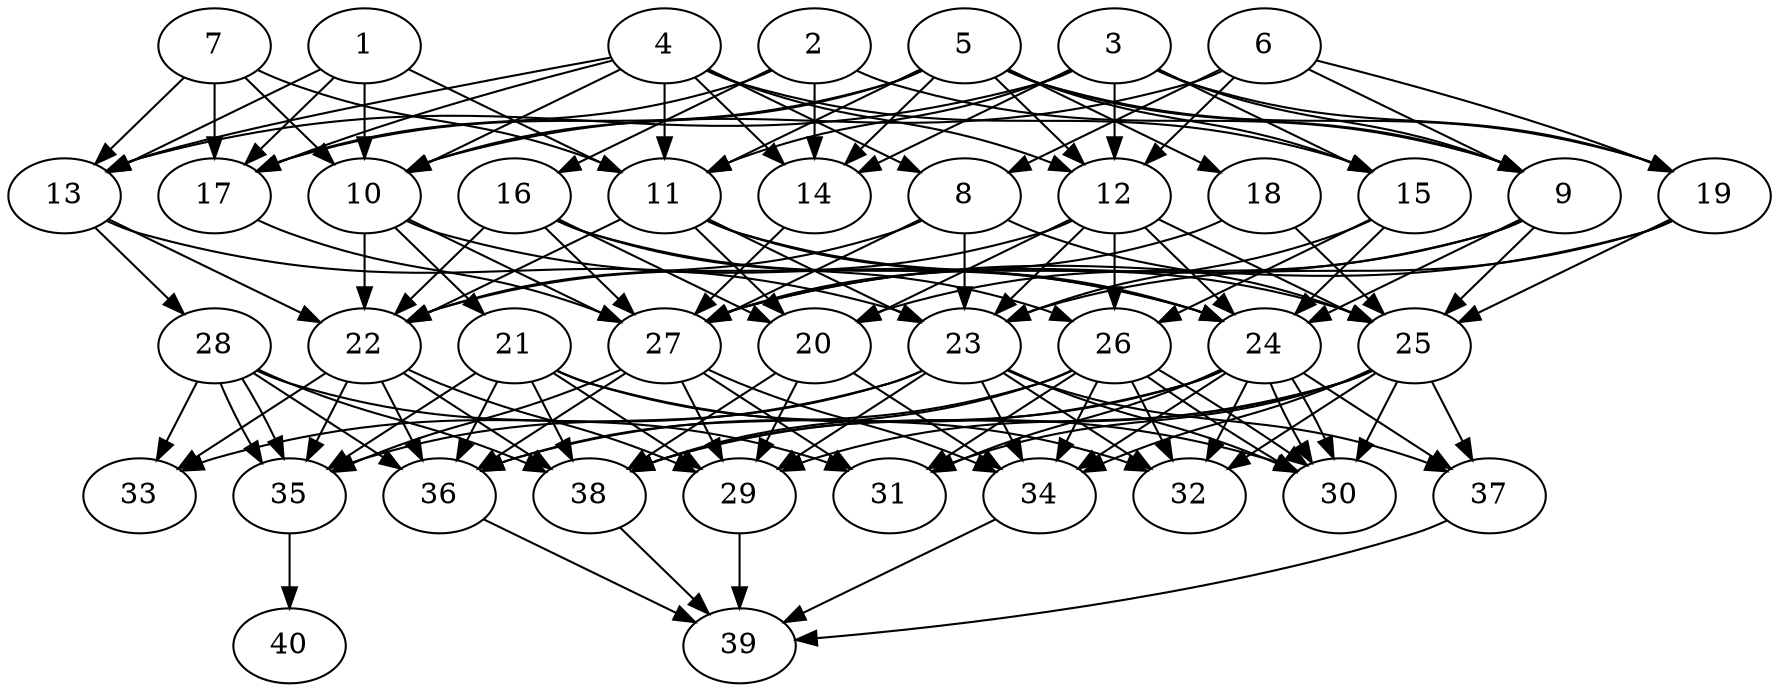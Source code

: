 // DAG automatically generated by daggen at Tue Aug  6 16:28:35 2019
// ./daggen --dot -n 40 --ccr 0.4 --fat 0.6 --regular 0.5 --density 0.7 --mindata 5242880 --maxdata 52428800 
digraph G {
  1 [size="60167680", alpha="0.07", expect_size="24067072"] 
  1 -> 10 [size ="24067072"]
  1 -> 11 [size ="24067072"]
  1 -> 13 [size ="24067072"]
  1 -> 17 [size ="24067072"]
  2 [size="129832960", alpha="0.20", expect_size="51933184"] 
  2 -> 9 [size ="51933184"]
  2 -> 14 [size ="51933184"]
  2 -> 16 [size ="51933184"]
  2 -> 17 [size ="51933184"]
  3 [size="116426240", alpha="0.20", expect_size="46570496"] 
  3 -> 9 [size ="46570496"]
  3 -> 11 [size ="46570496"]
  3 -> 12 [size ="46570496"]
  3 -> 13 [size ="46570496"]
  3 -> 14 [size ="46570496"]
  3 -> 15 [size ="46570496"]
  3 -> 19 [size ="46570496"]
  4 [size="13498880", alpha="0.09", expect_size="5399552"] 
  4 -> 8 [size ="5399552"]
  4 -> 10 [size ="5399552"]
  4 -> 11 [size ="5399552"]
  4 -> 12 [size ="5399552"]
  4 -> 13 [size ="5399552"]
  4 -> 14 [size ="5399552"]
  4 -> 15 [size ="5399552"]
  4 -> 17 [size ="5399552"]
  5 [size="38169600", alpha="0.03", expect_size="15267840"] 
  5 -> 9 [size ="15267840"]
  5 -> 10 [size ="15267840"]
  5 -> 11 [size ="15267840"]
  5 -> 12 [size ="15267840"]
  5 -> 14 [size ="15267840"]
  5 -> 15 [size ="15267840"]
  5 -> 17 [size ="15267840"]
  5 -> 18 [size ="15267840"]
  5 -> 19 [size ="15267840"]
  6 [size="80197120", alpha="0.06", expect_size="32078848"] 
  6 -> 8 [size ="32078848"]
  6 -> 9 [size ="32078848"]
  6 -> 10 [size ="32078848"]
  6 -> 12 [size ="32078848"]
  6 -> 19 [size ="32078848"]
  7 [size="65830400", alpha="0.13", expect_size="26332160"] 
  7 -> 10 [size ="26332160"]
  7 -> 11 [size ="26332160"]
  7 -> 13 [size ="26332160"]
  7 -> 17 [size ="26332160"]
  8 [size="86602240", alpha="0.13", expect_size="34640896"] 
  8 -> 22 [size ="34640896"]
  8 -> 23 [size ="34640896"]
  8 -> 25 [size ="34640896"]
  8 -> 27 [size ="34640896"]
  9 [size="65809920", alpha="0.20", expect_size="26323968"] 
  9 -> 20 [size ="26323968"]
  9 -> 24 [size ="26323968"]
  9 -> 25 [size ="26323968"]
  9 -> 27 [size ="26323968"]
  10 [size="58350080", alpha="0.14", expect_size="23340032"] 
  10 -> 21 [size ="23340032"]
  10 -> 22 [size ="23340032"]
  10 -> 24 [size ="23340032"]
  10 -> 27 [size ="23340032"]
  11 [size="34255360", alpha="0.08", expect_size="13702144"] 
  11 -> 20 [size ="13702144"]
  11 -> 22 [size ="13702144"]
  11 -> 23 [size ="13702144"]
  11 -> 24 [size ="13702144"]
  11 -> 25 [size ="13702144"]
  12 [size="77803520", alpha="0.19", expect_size="31121408"] 
  12 -> 20 [size ="31121408"]
  12 -> 22 [size ="31121408"]
  12 -> 23 [size ="31121408"]
  12 -> 24 [size ="31121408"]
  12 -> 25 [size ="31121408"]
  12 -> 26 [size ="31121408"]
  13 [size="75033600", alpha="0.17", expect_size="30013440"] 
  13 -> 22 [size ="30013440"]
  13 -> 23 [size ="30013440"]
  13 -> 28 [size ="30013440"]
  14 [size="72112640", alpha="0.03", expect_size="28845056"] 
  14 -> 27 [size ="28845056"]
  15 [size="127244800", alpha="0.12", expect_size="50897920"] 
  15 -> 23 [size ="50897920"]
  15 -> 24 [size ="50897920"]
  15 -> 26 [size ="50897920"]
  16 [size="26076160", alpha="0.20", expect_size="10430464"] 
  16 -> 20 [size ="10430464"]
  16 -> 22 [size ="10430464"]
  16 -> 24 [size ="10430464"]
  16 -> 26 [size ="10430464"]
  16 -> 27 [size ="10430464"]
  17 [size="59868160", alpha="0.17", expect_size="23947264"] 
  17 -> 27 [size ="23947264"]
  18 [size="19427840", alpha="0.10", expect_size="7771136"] 
  18 -> 25 [size ="7771136"]
  18 -> 27 [size ="7771136"]
  19 [size="98191360", alpha="0.08", expect_size="39276544"] 
  19 -> 23 [size ="39276544"]
  19 -> 25 [size ="39276544"]
  19 -> 27 [size ="39276544"]
  20 [size="97448960", alpha="0.18", expect_size="38979584"] 
  20 -> 29 [size ="38979584"]
  20 -> 34 [size ="38979584"]
  20 -> 38 [size ="38979584"]
  21 [size="61980160", alpha="0.16", expect_size="24792064"] 
  21 -> 29 [size ="24792064"]
  21 -> 30 [size ="24792064"]
  21 -> 32 [size ="24792064"]
  21 -> 35 [size ="24792064"]
  21 -> 36 [size ="24792064"]
  21 -> 38 [size ="24792064"]
  22 [size="107765760", alpha="0.14", expect_size="43106304"] 
  22 -> 29 [size ="43106304"]
  22 -> 33 [size ="43106304"]
  22 -> 35 [size ="43106304"]
  22 -> 36 [size ="43106304"]
  22 -> 38 [size ="43106304"]
  23 [size="101626880", alpha="0.09", expect_size="40650752"] 
  23 -> 29 [size ="40650752"]
  23 -> 30 [size ="40650752"]
  23 -> 32 [size ="40650752"]
  23 -> 33 [size ="40650752"]
  23 -> 34 [size ="40650752"]
  23 -> 35 [size ="40650752"]
  23 -> 37 [size ="40650752"]
  24 [size="84851200", alpha="0.04", expect_size="33940480"] 
  24 -> 30 [size ="33940480"]
  24 -> 30 [size ="33940480"]
  24 -> 31 [size ="33940480"]
  24 -> 32 [size ="33940480"]
  24 -> 34 [size ="33940480"]
  24 -> 36 [size ="33940480"]
  24 -> 37 [size ="33940480"]
  24 -> 38 [size ="33940480"]
  25 [size="103403520", alpha="0.03", expect_size="41361408"] 
  25 -> 29 [size ="41361408"]
  25 -> 30 [size ="41361408"]
  25 -> 31 [size ="41361408"]
  25 -> 32 [size ="41361408"]
  25 -> 34 [size ="41361408"]
  25 -> 37 [size ="41361408"]
  25 -> 38 [size ="41361408"]
  26 [size="55746560", alpha="0.14", expect_size="22298624"] 
  26 -> 30 [size ="22298624"]
  26 -> 30 [size ="22298624"]
  26 -> 31 [size ="22298624"]
  26 -> 32 [size ="22298624"]
  26 -> 34 [size ="22298624"]
  26 -> 36 [size ="22298624"]
  26 -> 38 [size ="22298624"]
  27 [size="54039040", alpha="0.14", expect_size="21615616"] 
  27 -> 29 [size ="21615616"]
  27 -> 31 [size ="21615616"]
  27 -> 34 [size ="21615616"]
  27 -> 35 [size ="21615616"]
  27 -> 36 [size ="21615616"]
  28 [size="37803520", alpha="0.06", expect_size="15121408"] 
  28 -> 31 [size ="15121408"]
  28 -> 33 [size ="15121408"]
  28 -> 35 [size ="15121408"]
  28 -> 35 [size ="15121408"]
  28 -> 36 [size ="15121408"]
  28 -> 38 [size ="15121408"]
  29 [size="96532480", alpha="0.07", expect_size="38612992"] 
  29 -> 39 [size ="38612992"]
  30 [size="28270080", alpha="0.16", expect_size="11308032"] 
  31 [size="17692160", alpha="0.08", expect_size="7076864"] 
  32 [size="111861760", alpha="0.11", expect_size="44744704"] 
  33 [size="73612800", alpha="0.05", expect_size="29445120"] 
  34 [size="124234240", alpha="0.09", expect_size="49693696"] 
  34 -> 39 [size ="49693696"]
  35 [size="28185600", alpha="0.12", expect_size="11274240"] 
  35 -> 40 [size ="11274240"]
  36 [size="46461440", alpha="0.17", expect_size="18584576"] 
  36 -> 39 [size ="18584576"]
  37 [size="128189440", alpha="0.11", expect_size="51275776"] 
  37 -> 39 [size ="51275776"]
  38 [size="90160640", alpha="0.05", expect_size="36064256"] 
  38 -> 39 [size ="36064256"]
  39 [size="123837440", alpha="0.14", expect_size="49534976"] 
  40 [size="45995520", alpha="0.17", expect_size="18398208"] 
}
